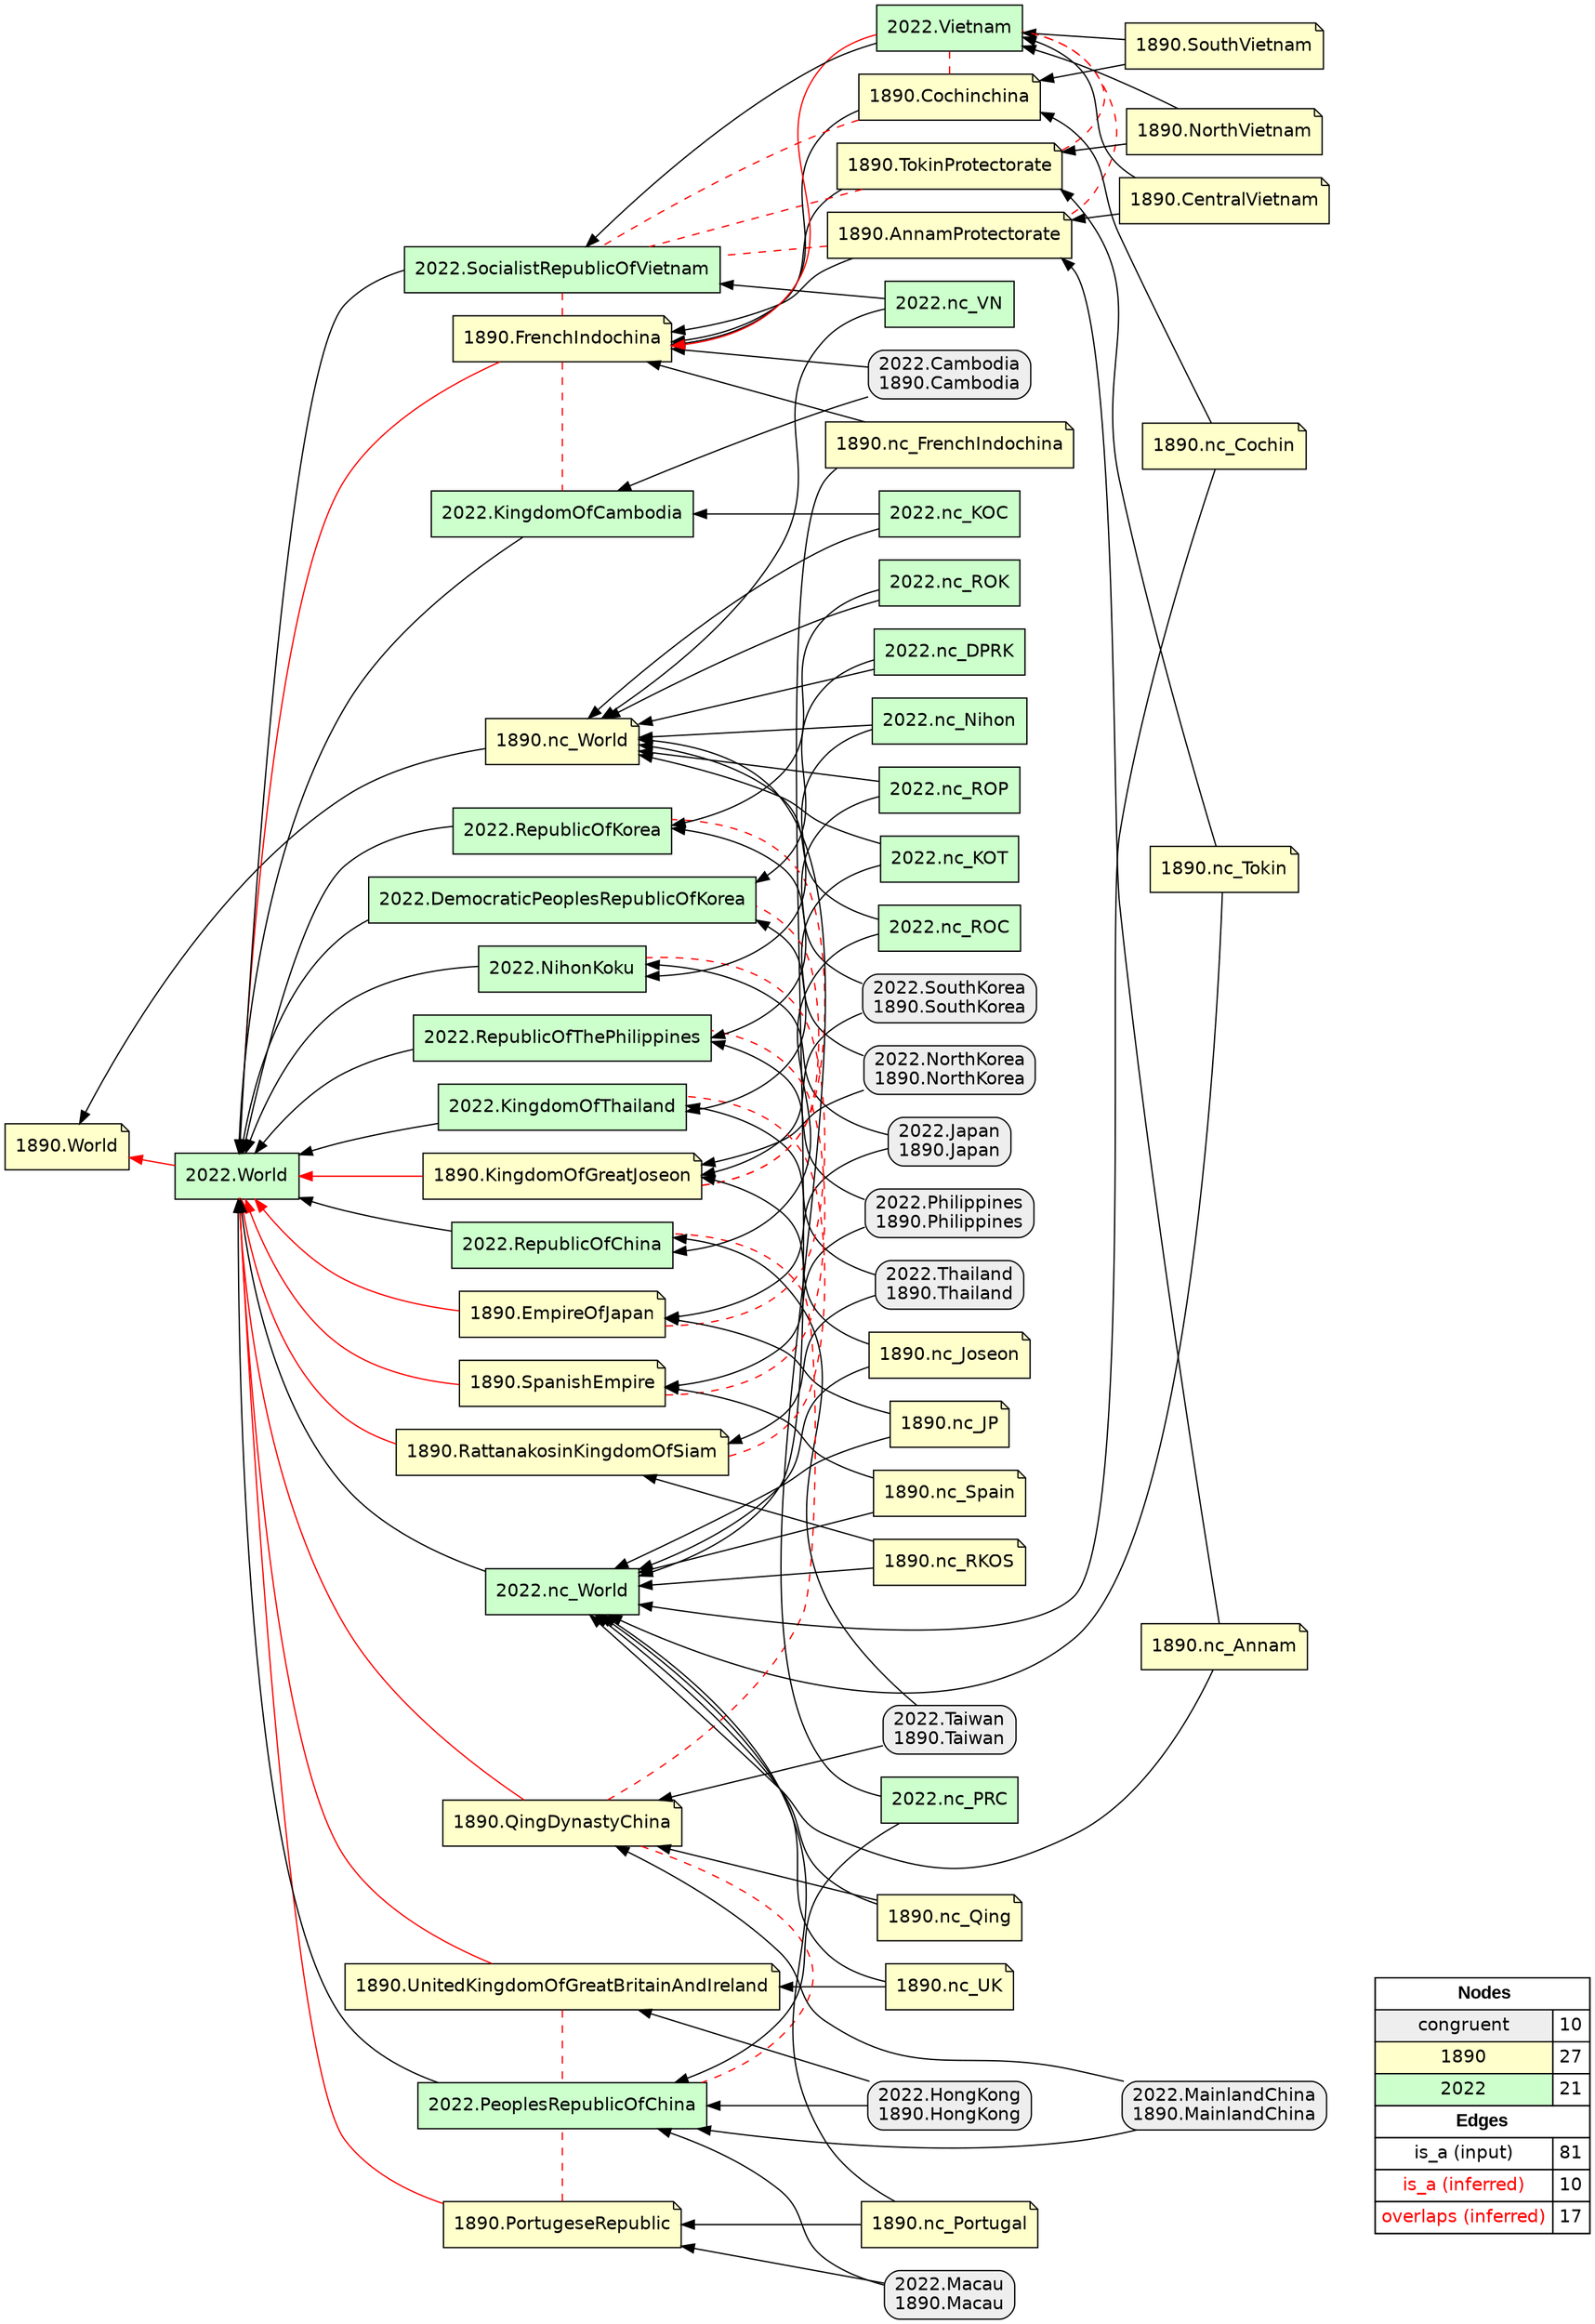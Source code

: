 digraph{
rankdir=RL
node[shape=box style="filled,rounded" fillcolor="#EEEEEE" fontname="helvetica"] 
"2022.MainlandChina\n1890.MainlandChina"
"2022.HongKong\n1890.HongKong"
"2022.Taiwan\n1890.Taiwan"
"2022.Philippines\n1890.Philippines"
"2022.Cambodia\n1890.Cambodia"
"2022.NorthKorea\n1890.NorthKorea"
"2022.Thailand\n1890.Thailand"
"2022.SouthKorea\n1890.SouthKorea"
"2022.Macau\n1890.Macau"
"2022.Japan\n1890.Japan"
node[shape=note style=filled fillcolor="#FFFFCC" fontname="helvetica"] 
"1890.nc_FrenchIndochina"
"1890.nc_World"
"1890.EmpireOfJapan"
"1890.nc_JP"
"1890.TokinProtectorate"
"1890.SouthVietnam"
"1890.AnnamProtectorate"
"1890.Cochinchina"
"1890.nc_UK"
"1890.nc_Tokin"
"1890.UnitedKingdomOfGreatBritainAndIreland"
"1890.CentralVietnam"
"1890.QingDynastyChina"
"1890.nc_Portugal"
"1890.SpanishEmpire"
"1890.nc_Annam"
"1890.KingdomOfGreatJoseon"
"1890.PortugeseRepublic"
"1890.nc_RKOS"
"1890.nc_Joseon"
"1890.nc_Qing"
"1890.NorthVietnam"
"1890.nc_Cochin"
"1890.RattanakosinKingdomOfSiam"
"1890.World"
"1890.FrenchIndochina"
"1890.nc_Spain"
node[shape=box style=filled fillcolor="#CCFFCC" fontname="helvetica"] 
"2022.nc_VN"
"2022.SocialistRepublicOfVietnam"
"2022.RepublicOfKorea"
"2022.DemocraticPeoplesRepublicOfKorea"
"2022.nc_ROK"
"2022.nc_World"
"2022.PeoplesRepublicOfChina"
"2022.RepublicOfChina"
"2022.RepublicOfThePhilippines"
"2022.nc_Nihon"
"2022.Vietnam"
"2022.nc_DPRK"
"2022.NihonKoku"
"2022.World"
"2022.KingdomOfThailand"
"2022.nc_PRC"
"2022.nc_KOC"
"2022.nc_ROC"
"2022.nc_KOT"
"2022.nc_ROP"
"2022.KingdomOfCambodia"
edge[arrowhead=normal style=solid color="#000000" constraint=true penwidth=1]
"1890.nc_Qing" -> "2022.nc_World"
"2022.nc_ROC" -> "1890.nc_World"
"2022.nc_DPRK" -> "2022.DemocraticPeoplesRepublicOfKorea"
"1890.nc_Joseon" -> "1890.KingdomOfGreatJoseon"
"2022.Taiwan\n1890.Taiwan" -> "2022.RepublicOfChina"
"2022.nc_VN" -> "2022.SocialistRepublicOfVietnam"
"2022.NorthKorea\n1890.NorthKorea" -> "1890.KingdomOfGreatJoseon"
"1890.nc_Portugal" -> "1890.PortugeseRepublic"
"2022.RepublicOfKorea" -> "2022.World"
"1890.CentralVietnam" -> "1890.AnnamProtectorate"
"2022.nc_KOC" -> "1890.nc_World"
"2022.Cambodia\n1890.Cambodia" -> "1890.FrenchIndochina"
"2022.nc_ROC" -> "2022.RepublicOfChina"
"2022.nc_ROK" -> "2022.RepublicOfKorea"
"2022.nc_Nihon" -> "1890.nc_World"
"2022.HongKong\n1890.HongKong" -> "2022.PeoplesRepublicOfChina"
"1890.SouthVietnam" -> "2022.Vietnam"
"2022.nc_Nihon" -> "2022.NihonKoku"
"1890.Cochinchina" -> "1890.FrenchIndochina"
"1890.nc_JP" -> "2022.nc_World"
"1890.AnnamProtectorate" -> "1890.FrenchIndochina"
"1890.nc_Annam" -> "2022.nc_World"
"2022.RepublicOfChina" -> "2022.World"
"1890.nc_Cochin" -> "1890.Cochinchina"
"2022.SocialistRepublicOfVietnam" -> "2022.World"
"1890.nc_Cochin" -> "2022.nc_World"
"2022.Thailand\n1890.Thailand" -> "2022.KingdomOfThailand"
"2022.nc_DPRK" -> "1890.nc_World"
"2022.Japan\n1890.Japan" -> "2022.NihonKoku"
"2022.Philippines\n1890.Philippines" -> "1890.SpanishEmpire"
"2022.KingdomOfCambodia" -> "2022.World"
"1890.CentralVietnam" -> "2022.Vietnam"
"1890.NorthVietnam" -> "2022.Vietnam"
"2022.Thailand\n1890.Thailand" -> "1890.RattanakosinKingdomOfSiam"
"1890.nc_FrenchIndochina" -> "2022.nc_World"
"1890.nc_FrenchIndochina" -> "1890.FrenchIndochina"
"1890.nc_Qing" -> "1890.QingDynastyChina"
"2022.Philippines\n1890.Philippines" -> "2022.RepublicOfThePhilippines"
"1890.nc_RKOS" -> "1890.RattanakosinKingdomOfSiam"
"1890.SouthVietnam" -> "1890.Cochinchina"
"2022.Taiwan\n1890.Taiwan" -> "1890.QingDynastyChina"
"1890.nc_Tokin" -> "2022.nc_World"
"2022.nc_ROP" -> "1890.nc_World"
"2022.nc_PRC" -> "1890.nc_World"
"2022.NihonKoku" -> "2022.World"
"2022.SouthKorea\n1890.SouthKorea" -> "2022.RepublicOfKorea"
"2022.Macau\n1890.Macau" -> "2022.PeoplesRepublicOfChina"
"1890.nc_UK" -> "1890.UnitedKingdomOfGreatBritainAndIreland"
"2022.nc_ROP" -> "2022.RepublicOfThePhilippines"
"2022.nc_ROK" -> "1890.nc_World"
"1890.NorthVietnam" -> "1890.TokinProtectorate"
"2022.nc_KOT" -> "1890.nc_World"
"1890.nc_Spain" -> "1890.SpanishEmpire"
"2022.nc_World" -> "2022.World"
"2022.Vietnam" -> "2022.SocialistRepublicOfVietnam"
"1890.nc_World" -> "1890.World"
"1890.nc_Portugal" -> "2022.nc_World"
"2022.RepublicOfThePhilippines" -> "2022.World"
"2022.nc_KOT" -> "2022.KingdomOfThailand"
"2022.Macau\n1890.Macau" -> "1890.PortugeseRepublic"
"1890.nc_Annam" -> "1890.AnnamProtectorate"
"2022.Japan\n1890.Japan" -> "1890.EmpireOfJapan"
"2022.PeoplesRepublicOfChina" -> "2022.World"
"2022.HongKong\n1890.HongKong" -> "1890.UnitedKingdomOfGreatBritainAndIreland"
"1890.nc_Spain" -> "2022.nc_World"
"2022.NorthKorea\n1890.NorthKorea" -> "2022.DemocraticPeoplesRepublicOfKorea"
"1890.TokinProtectorate" -> "1890.FrenchIndochina"
"1890.nc_Tokin" -> "1890.TokinProtectorate"
"2022.Cambodia\n1890.Cambodia" -> "2022.KingdomOfCambodia"
"1890.nc_RKOS" -> "2022.nc_World"
"2022.nc_VN" -> "1890.nc_World"
"1890.nc_Joseon" -> "2022.nc_World"
"2022.DemocraticPeoplesRepublicOfKorea" -> "2022.World"
"2022.nc_KOC" -> "2022.KingdomOfCambodia"
"1890.nc_JP" -> "1890.EmpireOfJapan"
"2022.SouthKorea\n1890.SouthKorea" -> "1890.KingdomOfGreatJoseon"
"2022.MainlandChina\n1890.MainlandChina" -> "2022.PeoplesRepublicOfChina"
"2022.MainlandChina\n1890.MainlandChina" -> "1890.QingDynastyChina"
"1890.nc_UK" -> "2022.nc_World"
"2022.KingdomOfThailand" -> "2022.World"
"2022.nc_PRC" -> "2022.PeoplesRepublicOfChina"
edge[arrowhead=normal style=dotted color="#000000" constraint=true penwidth=1]
edge[arrowhead=normal style=solid color="#FF0000" constraint=true penwidth=1]
"1890.SpanishEmpire" -> "2022.World"
"1890.FrenchIndochina" -> "2022.World"
"1890.QingDynastyChina" -> "2022.World"
"1890.UnitedKingdomOfGreatBritainAndIreland" -> "2022.World"
"2022.World" -> "1890.World"
"1890.RattanakosinKingdomOfSiam" -> "2022.World"
"1890.KingdomOfGreatJoseon" -> "2022.World"
"1890.EmpireOfJapan" -> "2022.World"
"2022.Vietnam" -> "1890.FrenchIndochina"
"1890.PortugeseRepublic" -> "2022.World"
edge[arrowhead=none style=dashed color="#FF0000" constraint=false penwidth=1]
"1890.SpanishEmpire" -> "2022.RepublicOfThePhilippines"
"1890.AnnamProtectorate" -> "2022.SocialistRepublicOfVietnam"
"1890.TokinProtectorate" -> "2022.SocialistRepublicOfVietnam"
"1890.RattanakosinKingdomOfSiam" -> "2022.KingdomOfThailand"
"1890.Cochinchina" -> "2022.SocialistRepublicOfVietnam"
"1890.UnitedKingdomOfGreatBritainAndIreland" -> "2022.PeoplesRepublicOfChina"
"1890.KingdomOfGreatJoseon" -> "2022.DemocraticPeoplesRepublicOfKorea"
"1890.FrenchIndochina" -> "2022.SocialistRepublicOfVietnam"
"1890.QingDynastyChina" -> "2022.PeoplesRepublicOfChina"
"1890.Cochinchina" -> "2022.Vietnam"
"1890.QingDynastyChina" -> "2022.RepublicOfChina"
"1890.EmpireOfJapan" -> "2022.NihonKoku"
"1890.AnnamProtectorate" -> "2022.Vietnam"
"1890.PortugeseRepublic" -> "2022.PeoplesRepublicOfChina"
"1890.KingdomOfGreatJoseon" -> "2022.RepublicOfKorea"
"1890.FrenchIndochina" -> "2022.KingdomOfCambodia"
"1890.TokinProtectorate" -> "2022.Vietnam"
node[shape=box] 
{rank=source Legend [fillcolor= white margin=0 label=< 
 <TABLE BORDER="0" CELLBORDER="1" CELLSPACING="0" CELLPADDING="4"> 
<TR> <TD COLSPAN="2"><font face="Arial Black"> Nodes</font></TD> </TR> 
<TR> 
 <TD bgcolor="#EEEEEE" fontname="helvetica">congruent</TD> 
 <TD>10</TD> 
 </TR> 
<TR> 
 <TD bgcolor="#FFFFCC" fontname="helvetica">1890</TD> 
 <TD>27</TD> 
 </TR> 
<TR> 
 <TD bgcolor="#CCFFCC" fontname="helvetica">2022</TD> 
 <TD>21</TD> 
 </TR> 
<TR> <TD COLSPAN="2"><font face = "Arial Black"> Edges </font></TD> </TR> 
<TR> 
 <TD><font color ="#000000">is_a (input)</font></TD><TD>81</TD>
</TR>
<TR> 
 <TD><font color ="#FF0000">is_a (inferred)</font></TD><TD>10</TD>
</TR>
<TR> 
 <TD><font color ="#FF0000">overlaps (inferred)</font></TD><TD>17</TD>
</TR>
</TABLE> 
 >] } 
}